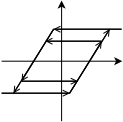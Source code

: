 <?xml version="1.0" encoding="UTF-8"?>
<dia:diagram xmlns:dia="http://www.lysator.liu.se/~alla/dia/">
  <dia:layer name="Background" visible="true" active="true">
    <dia:object type="Standard - Line" version="0" id="O0">
      <dia:attribute name="obj_pos">
        <dia:point val="1,5"/>
      </dia:attribute>
      <dia:attribute name="obj_bb">
        <dia:rectangle val="0.99,4.828;7.022,5.172"/>
      </dia:attribute>
      <dia:attribute name="conn_endpoints">
        <dia:point val="1,5"/>
        <dia:point val="7,5"/>
      </dia:attribute>
      <dia:attribute name="numcp">
        <dia:int val="1"/>
      </dia:attribute>
      <dia:attribute name="line_width">
        <dia:real val="0.02"/>
      </dia:attribute>
      <dia:attribute name="end_arrow">
        <dia:enum val="22"/>
      </dia:attribute>
      <dia:attribute name="end_arrow_length">
        <dia:real val="0.3"/>
      </dia:attribute>
      <dia:attribute name="end_arrow_width">
        <dia:real val="0.3"/>
      </dia:attribute>
    </dia:object>
    <dia:object type="Standard - Line" version="0" id="O1">
      <dia:attribute name="obj_pos">
        <dia:point val="4,8"/>
      </dia:attribute>
      <dia:attribute name="obj_bb">
        <dia:rectangle val="3.828,1.978;4.172,8.01"/>
      </dia:attribute>
      <dia:attribute name="conn_endpoints">
        <dia:point val="4,8"/>
        <dia:point val="4,2"/>
      </dia:attribute>
      <dia:attribute name="numcp">
        <dia:int val="1"/>
      </dia:attribute>
      <dia:attribute name="line_width">
        <dia:real val="0.02"/>
      </dia:attribute>
      <dia:attribute name="end_arrow">
        <dia:enum val="22"/>
      </dia:attribute>
      <dia:attribute name="end_arrow_length">
        <dia:real val="0.3"/>
      </dia:attribute>
      <dia:attribute name="end_arrow_width">
        <dia:real val="0.3"/>
      </dia:attribute>
    </dia:object>
    <dia:object type="Standard - Line" version="0" id="O2">
      <dia:attribute name="obj_pos">
        <dia:point val="3.6,3.4"/>
      </dia:attribute>
      <dia:attribute name="obj_bb">
        <dia:rectangle val="1.572,3.372;3.628,6.638"/>
      </dia:attribute>
      <dia:attribute name="conn_endpoints">
        <dia:point val="3.6,3.4"/>
        <dia:point val="1.6,6.6"/>
      </dia:attribute>
      <dia:attribute name="numcp">
        <dia:int val="1"/>
      </dia:attribute>
      <dia:attribute name="line_width">
        <dia:real val="0.04"/>
      </dia:attribute>
      <dia:attribute name="end_arrow">
        <dia:enum val="1"/>
      </dia:attribute>
      <dia:attribute name="end_arrow_length">
        <dia:real val="0.3"/>
      </dia:attribute>
      <dia:attribute name="end_arrow_width">
        <dia:real val="0.3"/>
      </dia:attribute>
    </dia:object>
    <dia:object type="Standard - Line" version="0" id="O3">
      <dia:attribute name="obj_pos">
        <dia:point val="1,6.6"/>
      </dia:attribute>
      <dia:attribute name="obj_bb">
        <dia:rectangle val="0.98,6.418;4.445,6.782"/>
      </dia:attribute>
      <dia:attribute name="conn_endpoints">
        <dia:point val="1,6.6"/>
        <dia:point val="4.4,6.6"/>
      </dia:attribute>
      <dia:attribute name="numcp">
        <dia:int val="1"/>
      </dia:attribute>
      <dia:attribute name="line_width">
        <dia:real val="0.04"/>
      </dia:attribute>
      <dia:attribute name="end_arrow">
        <dia:enum val="1"/>
      </dia:attribute>
      <dia:attribute name="end_arrow_length">
        <dia:real val="0.3"/>
      </dia:attribute>
      <dia:attribute name="end_arrow_width">
        <dia:real val="0.3"/>
      </dia:attribute>
    </dia:object>
    <dia:object type="Standard - Line" version="0" id="O4">
      <dia:attribute name="obj_pos">
        <dia:point val="7,3.4"/>
      </dia:attribute>
      <dia:attribute name="obj_bb">
        <dia:rectangle val="3.555,3.218;7.02,3.582"/>
      </dia:attribute>
      <dia:attribute name="conn_endpoints">
        <dia:point val="7,3.4"/>
        <dia:point val="3.6,3.4"/>
      </dia:attribute>
      <dia:attribute name="numcp">
        <dia:int val="1"/>
      </dia:attribute>
      <dia:attribute name="line_width">
        <dia:real val="0.04"/>
      </dia:attribute>
      <dia:attribute name="end_arrow">
        <dia:enum val="1"/>
      </dia:attribute>
      <dia:attribute name="end_arrow_length">
        <dia:real val="0.3"/>
      </dia:attribute>
      <dia:attribute name="end_arrow_width">
        <dia:real val="0.3"/>
      </dia:attribute>
    </dia:object>
    <dia:object type="Standard - Line" version="0" id="O5">
      <dia:attribute name="obj_pos">
        <dia:point val="4.4,6.6"/>
      </dia:attribute>
      <dia:attribute name="obj_bb">
        <dia:rectangle val="4.372,3.362;6.428,6.628"/>
      </dia:attribute>
      <dia:attribute name="conn_endpoints">
        <dia:point val="4.4,6.6"/>
        <dia:point val="6.4,3.4"/>
      </dia:attribute>
      <dia:attribute name="numcp">
        <dia:int val="1"/>
      </dia:attribute>
      <dia:attribute name="line_width">
        <dia:real val="0.04"/>
      </dia:attribute>
      <dia:attribute name="end_arrow">
        <dia:enum val="1"/>
      </dia:attribute>
      <dia:attribute name="end_arrow_length">
        <dia:real val="0.3"/>
      </dia:attribute>
      <dia:attribute name="end_arrow_width">
        <dia:real val="0.3"/>
      </dia:attribute>
    </dia:object>
    <dia:object type="Standard - Line" version="0" id="O6">
      <dia:attribute name="obj_pos">
        <dia:point val="4.4,6.6"/>
      </dia:attribute>
      <dia:attribute name="obj_bb">
        <dia:rectangle val="4.372,3.962;6.028,6.628"/>
      </dia:attribute>
      <dia:attribute name="conn_endpoints">
        <dia:point val="4.4,6.6"/>
        <dia:point val="6,4"/>
      </dia:attribute>
      <dia:attribute name="numcp">
        <dia:int val="1"/>
      </dia:attribute>
      <dia:attribute name="line_width">
        <dia:real val="0.04"/>
      </dia:attribute>
      <dia:attribute name="end_arrow">
        <dia:enum val="1"/>
      </dia:attribute>
      <dia:attribute name="end_arrow_length">
        <dia:real val="0.3"/>
      </dia:attribute>
      <dia:attribute name="end_arrow_width">
        <dia:real val="0.3"/>
      </dia:attribute>
    </dia:object>
    <dia:object type="Standard - Line" version="0" id="O7">
      <dia:attribute name="obj_pos">
        <dia:point val="6,4"/>
      </dia:attribute>
      <dia:attribute name="obj_bb">
        <dia:rectangle val="3.155,3.818;6.02,4.182"/>
      </dia:attribute>
      <dia:attribute name="conn_endpoints">
        <dia:point val="6,4"/>
        <dia:point val="3.2,4"/>
      </dia:attribute>
      <dia:attribute name="numcp">
        <dia:int val="1"/>
      </dia:attribute>
      <dia:attribute name="line_width">
        <dia:real val="0.04"/>
      </dia:attribute>
      <dia:attribute name="end_arrow">
        <dia:enum val="1"/>
      </dia:attribute>
      <dia:attribute name="end_arrow_length">
        <dia:real val="0.3"/>
      </dia:attribute>
      <dia:attribute name="end_arrow_width">
        <dia:real val="0.3"/>
      </dia:attribute>
    </dia:object>
    <dia:object type="Standard - Line" version="0" id="O8">
      <dia:attribute name="obj_pos">
        <dia:point val="3.6,3.4"/>
      </dia:attribute>
      <dia:attribute name="obj_bb">
        <dia:rectangle val="1.972,3.372;3.628,6.038"/>
      </dia:attribute>
      <dia:attribute name="conn_endpoints">
        <dia:point val="3.6,3.4"/>
        <dia:point val="2,6"/>
      </dia:attribute>
      <dia:attribute name="numcp">
        <dia:int val="1"/>
      </dia:attribute>
      <dia:attribute name="line_width">
        <dia:real val="0.04"/>
      </dia:attribute>
      <dia:attribute name="end_arrow">
        <dia:enum val="1"/>
      </dia:attribute>
      <dia:attribute name="end_arrow_length">
        <dia:real val="0.3"/>
      </dia:attribute>
      <dia:attribute name="end_arrow_width">
        <dia:real val="0.3"/>
      </dia:attribute>
    </dia:object>
    <dia:object type="Standard - Line" version="0" id="O9">
      <dia:attribute name="obj_pos">
        <dia:point val="2,6"/>
      </dia:attribute>
      <dia:attribute name="obj_bb">
        <dia:rectangle val="1.98,5.818;4.845,6.182"/>
      </dia:attribute>
      <dia:attribute name="conn_endpoints">
        <dia:point val="2,6"/>
        <dia:point val="4.8,6"/>
      </dia:attribute>
      <dia:attribute name="numcp">
        <dia:int val="1"/>
      </dia:attribute>
      <dia:attribute name="line_width">
        <dia:real val="0.04"/>
      </dia:attribute>
      <dia:attribute name="end_arrow">
        <dia:enum val="1"/>
      </dia:attribute>
      <dia:attribute name="end_arrow_length">
        <dia:real val="0.3"/>
      </dia:attribute>
      <dia:attribute name="end_arrow_width">
        <dia:real val="0.3"/>
      </dia:attribute>
    </dia:object>
    <dia:object type="Standard - PolyLine" version="0" id="O10">
      <dia:attribute name="obj_pos">
        <dia:point val="1,6.6"/>
      </dia:attribute>
      <dia:attribute name="obj_bb">
        <dia:rectangle val="0.97,3.37;7.03,6.63"/>
      </dia:attribute>
      <dia:attribute name="poly_points">
        <dia:point val="1,6.6"/>
        <dia:point val="4.4,6.6"/>
        <dia:point val="6.4,3.4"/>
        <dia:point val="7,3.4"/>
      </dia:attribute>
      <dia:attribute name="line_width">
        <dia:real val="0.06"/>
      </dia:attribute>
    </dia:object>
    <dia:object type="Standard - PolyLine" version="0" id="O11">
      <dia:attribute name="obj_pos">
        <dia:point val="1.6,6.6"/>
      </dia:attribute>
      <dia:attribute name="obj_bb">
        <dia:rectangle val="1.559,3.37;6.43,6.641"/>
      </dia:attribute>
      <dia:attribute name="poly_points">
        <dia:point val="1.6,6.6"/>
        <dia:point val="3.6,3.4"/>
        <dia:point val="6.4,3.4"/>
      </dia:attribute>
      <dia:attribute name="line_width">
        <dia:real val="0.06"/>
      </dia:attribute>
    </dia:object>
    <dia:object type="Standard - Line" version="0" id="O12">
      <dia:attribute name="obj_pos">
        <dia:point val="2,6"/>
      </dia:attribute>
      <dia:attribute name="obj_bb">
        <dia:rectangle val="1.97,5.97;4.83,6.03"/>
      </dia:attribute>
      <dia:attribute name="conn_endpoints">
        <dia:point val="2,6"/>
        <dia:point val="4.8,6"/>
      </dia:attribute>
      <dia:attribute name="numcp">
        <dia:int val="1"/>
      </dia:attribute>
      <dia:attribute name="line_width">
        <dia:real val="0.06"/>
      </dia:attribute>
    </dia:object>
    <dia:object type="Standard - Line" version="0" id="O13">
      <dia:attribute name="obj_pos">
        <dia:point val="3.2,4"/>
      </dia:attribute>
      <dia:attribute name="obj_bb">
        <dia:rectangle val="3.17,3.97;6.03,4.03"/>
      </dia:attribute>
      <dia:attribute name="conn_endpoints">
        <dia:point val="3.2,4"/>
        <dia:point val="6,4"/>
      </dia:attribute>
      <dia:attribute name="numcp">
        <dia:int val="1"/>
      </dia:attribute>
      <dia:attribute name="line_width">
        <dia:real val="0.06"/>
      </dia:attribute>
    </dia:object>
  </dia:layer>
</dia:diagram>

